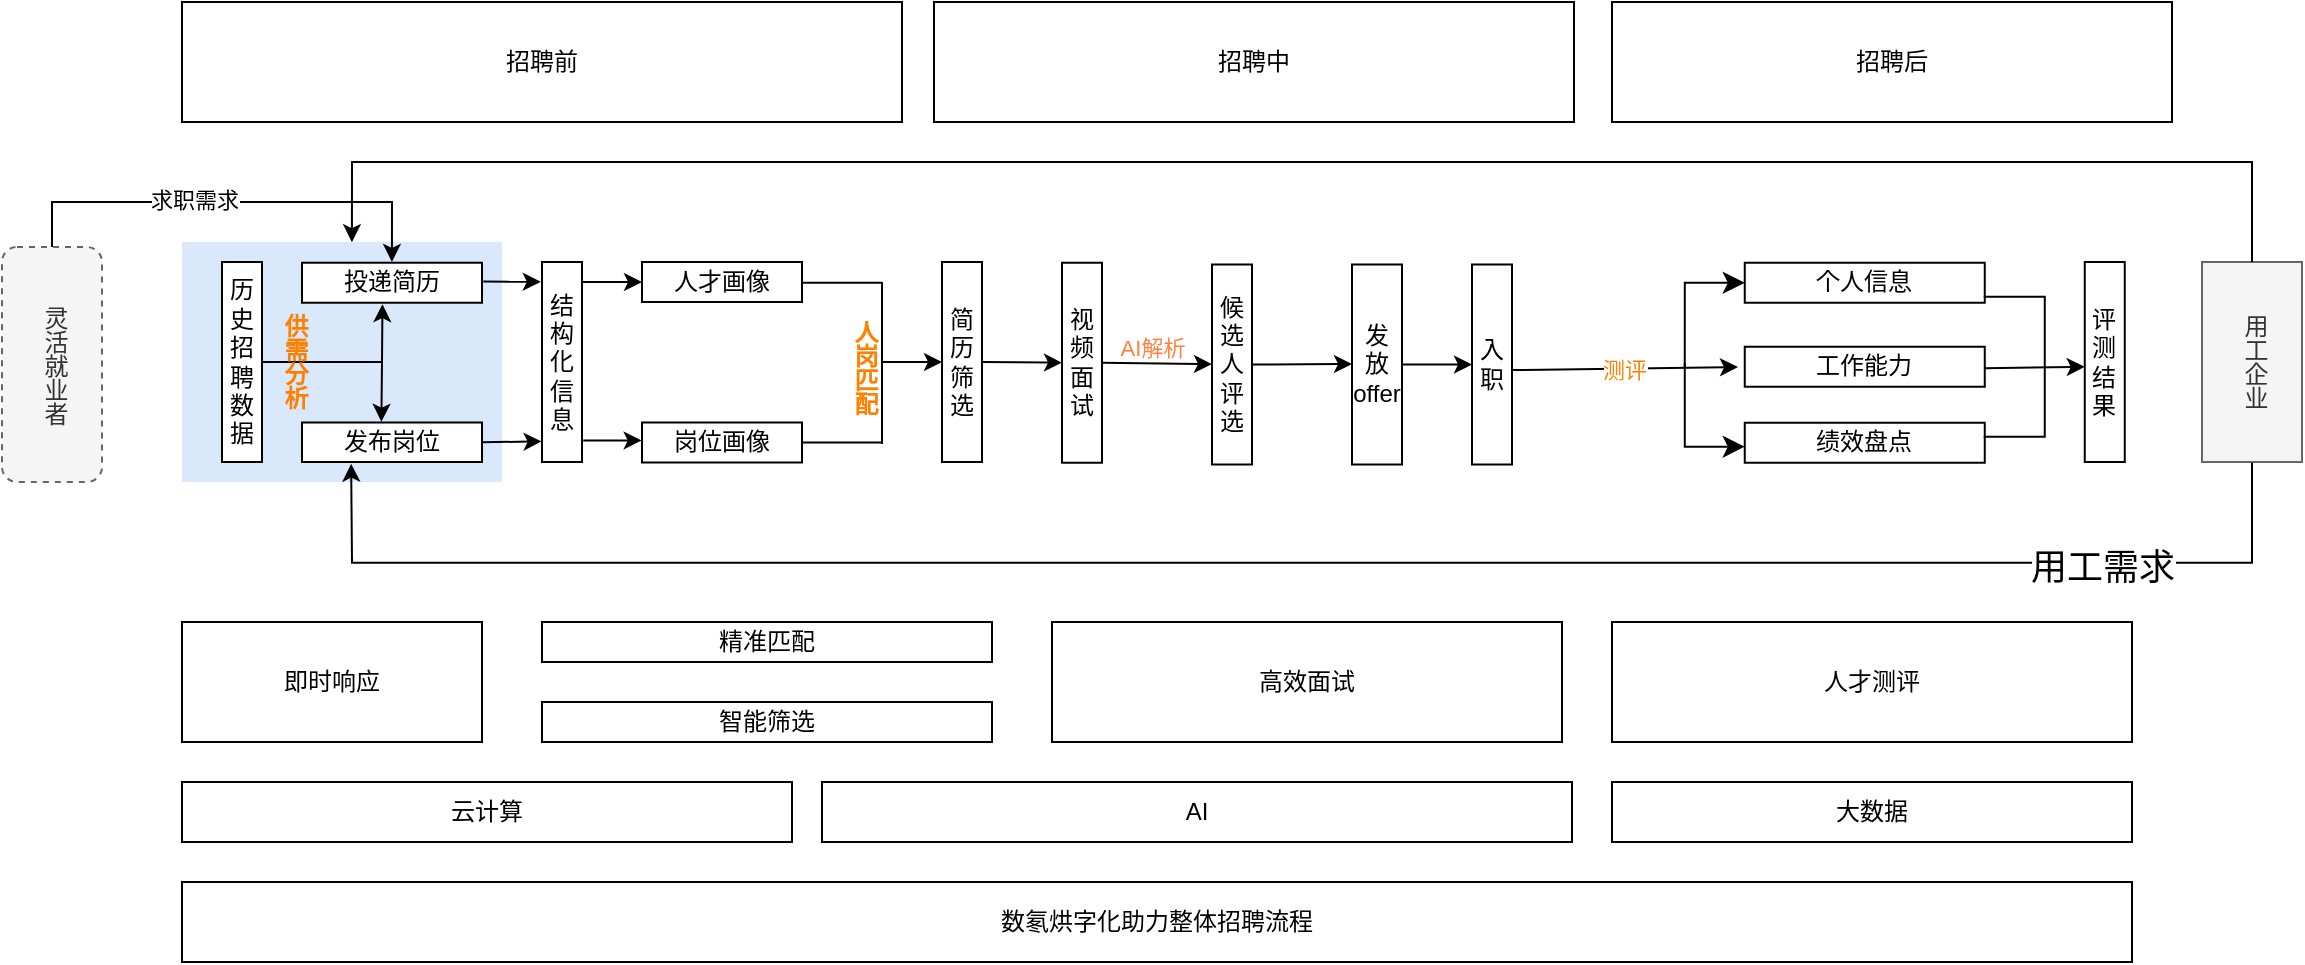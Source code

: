 <mxfile version="24.4.13" type="github">
  <diagram name="Page-1" id="OvC9usSgJgSxYnSor2t8">
    <mxGraphModel dx="2750" dy="1114" grid="1" gridSize="10" guides="1" tooltips="1" connect="1" arrows="1" fold="1" page="1" pageScale="1" pageWidth="850" pageHeight="1100" background="#ffffff" math="0" shadow="0">
      <root>
        <mxCell id="0" />
        <mxCell id="1" parent="0" />
        <mxCell id="UpopN2e4FFocGODJ9OR7-45" value="" style="rounded=0;whiteSpace=wrap;html=1;fillColor=#dae8fc;strokeColor=none;" vertex="1" parent="1">
          <mxGeometry x="-535" y="640" width="160" height="120" as="geometry" />
        </mxCell>
        <mxCell id="eVf1ZyIzbr-brX2mgaoc-1" value="招聘中" style="rounded=0;whiteSpace=wrap;html=1;" parent="1" vertex="1">
          <mxGeometry x="-159" y="520" width="320" height="60" as="geometry" />
        </mxCell>
        <mxCell id="eVf1ZyIzbr-brX2mgaoc-4" value="招聘后" style="rounded=0;whiteSpace=wrap;html=1;" parent="1" vertex="1">
          <mxGeometry x="180" y="520" width="280" height="60" as="geometry" />
        </mxCell>
        <mxCell id="eVf1ZyIzbr-brX2mgaoc-5" value="云计算" style="rounded=0;whiteSpace=wrap;html=1;" parent="1" vertex="1">
          <mxGeometry x="-535" y="910" width="305" height="30" as="geometry" />
        </mxCell>
        <mxCell id="eVf1ZyIzbr-brX2mgaoc-6" value="AI" style="rounded=0;whiteSpace=wrap;html=1;" parent="1" vertex="1">
          <mxGeometry x="-215" y="910" width="375" height="30" as="geometry" />
        </mxCell>
        <mxCell id="eVf1ZyIzbr-brX2mgaoc-7" value="大数据" style="rounded=0;whiteSpace=wrap;html=1;" parent="1" vertex="1">
          <mxGeometry x="180" y="910" width="260" height="30" as="geometry" />
        </mxCell>
        <mxCell id="eVf1ZyIzbr-brX2mgaoc-8" value="数氡烘字化助力整体招聘流程" style="rounded=0;whiteSpace=wrap;html=1;" parent="1" vertex="1">
          <mxGeometry x="-535" y="960" width="975" height="40" as="geometry" />
        </mxCell>
        <mxCell id="eVf1ZyIzbr-brX2mgaoc-9" value="即时响应" style="rounded=0;whiteSpace=wrap;html=1;" parent="1" vertex="1">
          <mxGeometry x="-535" y="830" width="150" height="60" as="geometry" />
        </mxCell>
        <mxCell id="eVf1ZyIzbr-brX2mgaoc-10" value="精准匹配" style="rounded=0;whiteSpace=wrap;html=1;" parent="1" vertex="1">
          <mxGeometry x="-355" y="830" width="225" height="20" as="geometry" />
        </mxCell>
        <mxCell id="eVf1ZyIzbr-brX2mgaoc-11" value="智能筛选" style="rounded=0;whiteSpace=wrap;html=1;" parent="1" vertex="1">
          <mxGeometry x="-355" y="870" width="225" height="20" as="geometry" />
        </mxCell>
        <mxCell id="eVf1ZyIzbr-brX2mgaoc-13" value="高效面试" style="rounded=0;whiteSpace=wrap;html=1;" parent="1" vertex="1">
          <mxGeometry x="-100" y="830" width="255" height="60" as="geometry" />
        </mxCell>
        <mxCell id="eVf1ZyIzbr-brX2mgaoc-15" value="人才测评" style="rounded=0;whiteSpace=wrap;html=1;" parent="1" vertex="1">
          <mxGeometry x="180" y="830" width="260" height="60" as="geometry" />
        </mxCell>
        <mxCell id="eVf1ZyIzbr-brX2mgaoc-16" value="结构化信息" style="rounded=0;whiteSpace=wrap;html=1;" parent="1" vertex="1">
          <mxGeometry x="-355" y="650" width="20" height="100" as="geometry" />
        </mxCell>
        <mxCell id="eVf1ZyIzbr-brX2mgaoc-18" value="灵活就业者" style="rounded=1;whiteSpace=wrap;html=1;dashed=1;fillColor=#f5f5f5;fontColor=#333333;strokeColor=#666666;gradientColor=none;horizontal=1;textDirection=vertical-lr;" parent="1" vertex="1">
          <mxGeometry x="-625" y="642.5" width="50" height="117.5" as="geometry" />
        </mxCell>
        <mxCell id="eVf1ZyIzbr-brX2mgaoc-19" value="投递简历" style="rounded=0;whiteSpace=wrap;html=1;" parent="1" vertex="1">
          <mxGeometry x="-475" y="650.37" width="90" height="20" as="geometry" />
        </mxCell>
        <mxCell id="eVf1ZyIzbr-brX2mgaoc-20" value="发布岗位" style="rounded=0;whiteSpace=wrap;html=1;" parent="1" vertex="1">
          <mxGeometry x="-475" y="730.25" width="90" height="19.75" as="geometry" />
        </mxCell>
        <mxCell id="eVf1ZyIzbr-brX2mgaoc-22" value="历史招聘数据" style="rounded=0;whiteSpace=wrap;html=1;fillColor=default;" parent="1" vertex="1">
          <mxGeometry x="-515" y="650" width="20" height="100" as="geometry" />
        </mxCell>
        <mxCell id="eVf1ZyIzbr-brX2mgaoc-23" value="人才画像" style="rounded=0;whiteSpace=wrap;html=1;" parent="1" vertex="1">
          <mxGeometry x="-305" y="650" width="80" height="20" as="geometry" />
        </mxCell>
        <mxCell id="eVf1ZyIzbr-brX2mgaoc-24" value="岗位画像" style="rounded=0;whiteSpace=wrap;html=1;" parent="1" vertex="1">
          <mxGeometry x="-305" y="730.25" width="80" height="20" as="geometry" />
        </mxCell>
        <mxCell id="eVf1ZyIzbr-brX2mgaoc-27" value="简历筛选" style="rounded=0;whiteSpace=wrap;html=1;" parent="1" vertex="1">
          <mxGeometry x="-155" y="650" width="20" height="100" as="geometry" />
        </mxCell>
        <mxCell id="eVf1ZyIzbr-brX2mgaoc-29" value="视频面试" style="rounded=0;whiteSpace=wrap;html=1;" parent="1" vertex="1">
          <mxGeometry x="-95" y="650.37" width="20" height="100" as="geometry" />
        </mxCell>
        <mxCell id="eVf1ZyIzbr-brX2mgaoc-30" value="发放offer" style="rounded=0;whiteSpace=wrap;html=1;" parent="1" vertex="1">
          <mxGeometry x="50" y="651.25" width="25" height="100" as="geometry" />
        </mxCell>
        <mxCell id="eVf1ZyIzbr-brX2mgaoc-34" value="个人信息" style="rounded=0;whiteSpace=wrap;html=1;" parent="1" vertex="1">
          <mxGeometry x="246.38" y="650.37" width="120" height="20" as="geometry" />
        </mxCell>
        <mxCell id="eVf1ZyIzbr-brX2mgaoc-35" value="工作能力" style="rounded=0;whiteSpace=wrap;html=1;" parent="1" vertex="1">
          <mxGeometry x="246.38" y="692.37" width="120" height="20" as="geometry" />
        </mxCell>
        <mxCell id="eVf1ZyIzbr-brX2mgaoc-36" value="绩效盘点" style="rounded=0;whiteSpace=wrap;html=1;" parent="1" vertex="1">
          <mxGeometry x="246.38" y="730.37" width="120" height="20" as="geometry" />
        </mxCell>
        <mxCell id="eVf1ZyIzbr-brX2mgaoc-37" value="评测结果" style="rounded=0;whiteSpace=wrap;html=1;" parent="1" vertex="1">
          <mxGeometry x="416.38" y="650" width="20" height="100" as="geometry" />
        </mxCell>
        <mxCell id="UpopN2e4FFocGODJ9OR7-4" value="" style="endArrow=none;html=1;rounded=0;exitX=1;exitY=0.5;exitDx=0;exitDy=0;" edge="1" parent="1" source="eVf1ZyIzbr-brX2mgaoc-22">
          <mxGeometry width="50" height="50" relative="1" as="geometry">
            <mxPoint x="-515" y="740" as="sourcePoint" />
            <mxPoint x="-435" y="700" as="targetPoint" />
          </mxGeometry>
        </mxCell>
        <mxCell id="UpopN2e4FFocGODJ9OR7-5" value="" style="endArrow=classic;startArrow=classic;html=1;rounded=0;entryX=0.447;entryY=1.037;entryDx=0;entryDy=0;entryPerimeter=0;exitX=0.441;exitY=-0.019;exitDx=0;exitDy=0;exitPerimeter=0;" edge="1" parent="1" source="eVf1ZyIzbr-brX2mgaoc-20" target="eVf1ZyIzbr-brX2mgaoc-19">
          <mxGeometry width="50" height="50" relative="1" as="geometry">
            <mxPoint x="-430" y="727.281" as="sourcePoint" />
            <mxPoint x="-429.82" y="670.37" as="targetPoint" />
            <Array as="points">
              <mxPoint x="-435" y="700" />
            </Array>
          </mxGeometry>
        </mxCell>
        <mxCell id="UpopN2e4FFocGODJ9OR7-13" value="" style="endArrow=classic;html=1;rounded=0;entryX=-0.03;entryY=0.099;entryDx=0;entryDy=0;entryPerimeter=0;exitX=1.007;exitY=0.47;exitDx=0;exitDy=0;exitPerimeter=0;" edge="1" parent="1" source="eVf1ZyIzbr-brX2mgaoc-19" target="eVf1ZyIzbr-brX2mgaoc-16">
          <mxGeometry width="50" height="50" relative="1" as="geometry">
            <mxPoint x="-382" y="658" as="sourcePoint" />
            <mxPoint x="-355" y="700" as="targetPoint" />
          </mxGeometry>
        </mxCell>
        <mxCell id="UpopN2e4FFocGODJ9OR7-15" value="" style="endArrow=classic;html=1;rounded=0;exitX=1;exitY=0.5;exitDx=0;exitDy=0;entryX=-0.01;entryY=0.897;entryDx=0;entryDy=0;entryPerimeter=0;" edge="1" parent="1" source="eVf1ZyIzbr-brX2mgaoc-20" target="eVf1ZyIzbr-brX2mgaoc-16">
          <mxGeometry width="50" height="50" relative="1" as="geometry">
            <mxPoint x="-385" y="750" as="sourcePoint" />
            <mxPoint x="-335" y="700" as="targetPoint" />
          </mxGeometry>
        </mxCell>
        <mxCell id="UpopN2e4FFocGODJ9OR7-16" value="" style="endArrow=classic;html=1;rounded=0;entryX=0;entryY=0.5;entryDx=0;entryDy=0;exitX=1.024;exitY=0.1;exitDx=0;exitDy=0;exitPerimeter=0;" edge="1" parent="1" source="eVf1ZyIzbr-brX2mgaoc-16" target="eVf1ZyIzbr-brX2mgaoc-23">
          <mxGeometry width="50" height="50" relative="1" as="geometry">
            <mxPoint x="-335" y="760" as="sourcePoint" />
            <mxPoint x="-295" y="710" as="targetPoint" />
          </mxGeometry>
        </mxCell>
        <mxCell id="UpopN2e4FFocGODJ9OR7-17" value="" style="endArrow=classic;html=1;rounded=0;exitX=1.03;exitY=0.893;exitDx=0;exitDy=0;exitPerimeter=0;entryX=-0.002;entryY=0.448;entryDx=0;entryDy=0;entryPerimeter=0;" edge="1" parent="1" source="eVf1ZyIzbr-brX2mgaoc-16" target="eVf1ZyIzbr-brX2mgaoc-24">
          <mxGeometry width="50" height="50" relative="1" as="geometry">
            <mxPoint x="-345" y="730" as="sourcePoint" />
            <mxPoint x="-295" y="680" as="targetPoint" />
          </mxGeometry>
        </mxCell>
        <mxCell id="UpopN2e4FFocGODJ9OR7-18" value="" style="endArrow=none;html=1;rounded=0;" edge="1" parent="1">
          <mxGeometry width="50" height="50" relative="1" as="geometry">
            <mxPoint x="-225" y="660.34" as="sourcePoint" />
            <mxPoint x="-185" y="660.34" as="targetPoint" />
          </mxGeometry>
        </mxCell>
        <mxCell id="UpopN2e4FFocGODJ9OR7-19" value="" style="endArrow=none;html=1;rounded=0;" edge="1" parent="1">
          <mxGeometry width="50" height="50" relative="1" as="geometry">
            <mxPoint x="-225" y="740.23" as="sourcePoint" />
            <mxPoint x="-185" y="740.23" as="targetPoint" />
          </mxGeometry>
        </mxCell>
        <mxCell id="UpopN2e4FFocGODJ9OR7-20" value="" style="endArrow=none;html=1;rounded=0;" edge="1" parent="1">
          <mxGeometry width="50" height="50" relative="1" as="geometry">
            <mxPoint x="-185" y="741" as="sourcePoint" />
            <mxPoint x="-185" y="660" as="targetPoint" />
          </mxGeometry>
        </mxCell>
        <mxCell id="UpopN2e4FFocGODJ9OR7-21" value="" style="endArrow=classic;html=1;rounded=0;entryX=0;entryY=0.5;entryDx=0;entryDy=0;" edge="1" parent="1" target="eVf1ZyIzbr-brX2mgaoc-27">
          <mxGeometry width="50" height="50" relative="1" as="geometry">
            <mxPoint x="-185" y="700" as="sourcePoint" />
            <mxPoint x="-135" y="652.5" as="targetPoint" />
          </mxGeometry>
        </mxCell>
        <mxCell id="UpopN2e4FFocGODJ9OR7-27" value="" style="endArrow=classic;html=1;rounded=0;entryX=0;entryY=0.5;entryDx=0;entryDy=0;exitX=1;exitY=0.5;exitDx=0;exitDy=0;" edge="1" parent="1" source="eVf1ZyIzbr-brX2mgaoc-27" target="eVf1ZyIzbr-brX2mgaoc-29">
          <mxGeometry width="50" height="50" relative="1" as="geometry">
            <mxPoint x="-165" y="752.5" as="sourcePoint" />
            <mxPoint x="-115" y="702.5" as="targetPoint" />
          </mxGeometry>
        </mxCell>
        <mxCell id="UpopN2e4FFocGODJ9OR7-28" value="" style="endArrow=classic;html=1;rounded=0;entryX=-0.028;entryY=0.507;entryDx=0;entryDy=0;entryPerimeter=0;exitX=0.98;exitY=0.528;exitDx=0;exitDy=0;exitPerimeter=0;" edge="1" parent="1" source="eVf1ZyIzbr-brX2mgaoc-33" target="eVf1ZyIzbr-brX2mgaoc-35">
          <mxGeometry relative="1" as="geometry">
            <mxPoint x="155" y="701.76" as="sourcePoint" />
            <mxPoint x="255" y="701.76" as="targetPoint" />
          </mxGeometry>
        </mxCell>
        <mxCell id="UpopN2e4FFocGODJ9OR7-29" value="测评" style="edgeLabel;resizable=0;html=1;;align=center;verticalAlign=middle;fontColor=#ff8000;" connectable="0" vertex="1" parent="UpopN2e4FFocGODJ9OR7-28">
          <mxGeometry relative="1" as="geometry" />
        </mxCell>
        <mxCell id="UpopN2e4FFocGODJ9OR7-32" value="" style="edgeStyle=segmentEdgeStyle;endArrow=classic;html=1;curved=0;rounded=0;endSize=8;startSize=8;entryX=0;entryY=0.5;entryDx=0;entryDy=0;" edge="1" parent="1">
          <mxGeometry width="50" height="50" relative="1" as="geometry">
            <mxPoint x="216.38" y="700.37" as="sourcePoint" />
            <mxPoint x="246.38" y="742.362" as="targetPoint" />
            <Array as="points">
              <mxPoint x="216.38" y="742.362" />
            </Array>
          </mxGeometry>
        </mxCell>
        <mxCell id="UpopN2e4FFocGODJ9OR7-36" value="" style="shape=partialRectangle;whiteSpace=wrap;html=1;bottom=1;right=1;left=1;top=0;fillColor=none;routingCenterX=-0.5;direction=north;" vertex="1" parent="1">
          <mxGeometry x="366.38" y="667.37" width="30" height="70" as="geometry" />
        </mxCell>
        <mxCell id="UpopN2e4FFocGODJ9OR7-37" value="" style="endArrow=classic;html=1;rounded=0;exitX=0.549;exitY=0.06;exitDx=0;exitDy=0;exitPerimeter=0;" edge="1" parent="1">
          <mxGeometry width="50" height="50" relative="1" as="geometry">
            <mxPoint x="366.38" y="703.15" as="sourcePoint" />
            <mxPoint x="416.38" y="702.37" as="targetPoint" />
          </mxGeometry>
        </mxCell>
        <mxCell id="UpopN2e4FFocGODJ9OR7-38" value="用工企业" style="rounded=0;whiteSpace=wrap;html=1;horizontal=1;textDirection=vertical-lr;fillColor=#f5f5f5;fontColor=#333333;strokeColor=#666666;" vertex="1" parent="1">
          <mxGeometry x="475" y="650" width="50" height="100" as="geometry" />
        </mxCell>
        <mxCell id="UpopN2e4FFocGODJ9OR7-39" value="" style="endArrow=classic;html=1;rounded=0;exitX=1;exitY=0.5;exitDx=0;exitDy=0;" edge="1" parent="1" source="eVf1ZyIzbr-brX2mgaoc-31">
          <mxGeometry relative="1" as="geometry">
            <mxPoint x="15" y="700.91" as="sourcePoint" />
            <mxPoint x="50" y="701" as="targetPoint" />
          </mxGeometry>
        </mxCell>
        <mxCell id="UpopN2e4FFocGODJ9OR7-47" value="" style="endArrow=classic;html=1;rounded=0;exitX=1;exitY=0.5;exitDx=0;exitDy=0;" edge="1" parent="1" source="eVf1ZyIzbr-brX2mgaoc-29" target="eVf1ZyIzbr-brX2mgaoc-31">
          <mxGeometry relative="1" as="geometry">
            <mxPoint x="-75" y="700" as="sourcePoint" />
            <mxPoint x="15" y="701.83" as="targetPoint" />
          </mxGeometry>
        </mxCell>
        <mxCell id="UpopN2e4FFocGODJ9OR7-48" value="AI解析" style="edgeLabel;resizable=0;html=1;;align=center;verticalAlign=middle;rotation=0;container=0;comic=0;fontColor=#ff8040;" connectable="0" vertex="1" parent="UpopN2e4FFocGODJ9OR7-47">
          <mxGeometry relative="1" as="geometry">
            <mxPoint x="-3" y="-8" as="offset" />
          </mxGeometry>
        </mxCell>
        <mxCell id="eVf1ZyIzbr-brX2mgaoc-31" value="候选人评选" style="rounded=0;whiteSpace=wrap;html=1;" parent="1" vertex="1">
          <mxGeometry x="-20" y="651.25" width="20" height="100" as="geometry" />
        </mxCell>
        <mxCell id="UpopN2e4FFocGODJ9OR7-50" value="" style="endArrow=classic;html=1;rounded=0;entryX=0;entryY=0.5;entryDx=0;entryDy=0;exitX=1;exitY=0.5;exitDx=0;exitDy=0;" edge="1" parent="1" source="eVf1ZyIzbr-brX2mgaoc-30" target="eVf1ZyIzbr-brX2mgaoc-33">
          <mxGeometry relative="1" as="geometry">
            <mxPoint x="90" y="700" as="sourcePoint" />
            <mxPoint x="195" y="702.85" as="targetPoint" />
          </mxGeometry>
        </mxCell>
        <mxCell id="eVf1ZyIzbr-brX2mgaoc-33" value="入职" style="rounded=0;whiteSpace=wrap;html=1;" parent="1" vertex="1">
          <mxGeometry x="110" y="651.25" width="20" height="100" as="geometry" />
        </mxCell>
        <mxCell id="UpopN2e4FFocGODJ9OR7-51" value="" style="edgeStyle=segmentEdgeStyle;endArrow=classic;html=1;curved=0;rounded=0;endSize=8;startSize=8;entryX=0;entryY=0.5;entryDx=0;entryDy=0;" edge="1" parent="1">
          <mxGeometry width="50" height="50" relative="1" as="geometry">
            <mxPoint x="216.38" y="702.373" as="sourcePoint" />
            <mxPoint x="246.38" y="660.382" as="targetPoint" />
            <Array as="points">
              <mxPoint x="216.38" y="660.382" />
            </Array>
          </mxGeometry>
        </mxCell>
        <mxCell id="UpopN2e4FFocGODJ9OR7-53" value="" style="endArrow=classic;html=1;rounded=0;entryX=0.531;entryY=0.001;entryDx=0;entryDy=0;entryPerimeter=0;" edge="1" parent="1" target="UpopN2e4FFocGODJ9OR7-45">
          <mxGeometry width="50" height="50" relative="1" as="geometry">
            <mxPoint x="500" y="650" as="sourcePoint" />
            <mxPoint x="-520" y="600" as="targetPoint" />
            <Array as="points">
              <mxPoint x="500" y="600" />
              <mxPoint x="-320" y="600" />
              <mxPoint x="-450" y="600" />
            </Array>
          </mxGeometry>
        </mxCell>
        <mxCell id="UpopN2e4FFocGODJ9OR7-57" value="" style="endArrow=classic;html=1;rounded=0;entryX=0.656;entryY=0.083;entryDx=0;entryDy=0;entryPerimeter=0;" edge="1" parent="1" target="UpopN2e4FFocGODJ9OR7-45">
          <mxGeometry width="50" height="50" relative="1" as="geometry">
            <mxPoint x="-600" y="642.5" as="sourcePoint" />
            <mxPoint x="-420" y="620" as="targetPoint" />
            <Array as="points">
              <mxPoint x="-600" y="620" />
              <mxPoint x="-430" y="620" />
            </Array>
          </mxGeometry>
        </mxCell>
        <mxCell id="UpopN2e4FFocGODJ9OR7-59" value="求职需求" style="edgeLabel;html=1;align=center;verticalAlign=middle;resizable=0;points=[];" vertex="1" connectable="0" parent="UpopN2e4FFocGODJ9OR7-57">
          <mxGeometry x="-0.159" y="1" relative="1" as="geometry">
            <mxPoint as="offset" />
          </mxGeometry>
        </mxCell>
        <mxCell id="UpopN2e4FFocGODJ9OR7-61" value="供需分析" style="text;html=1;align=center;verticalAlign=middle;resizable=0;points=[];autosize=1;strokeColor=none;fillColor=none;textDirection=vertical-lr;fontColor=#ff8000;horizontal=1;fontSize=12;fontStyle=1" vertex="1" parent="1">
          <mxGeometry x="-515" y="697" width="70" height="30" as="geometry" />
        </mxCell>
        <mxCell id="UpopN2e4FFocGODJ9OR7-58" value="" style="endArrow=classic;html=1;rounded=0;entryX=0.273;entryY=1.042;entryDx=0;entryDy=0;entryPerimeter=0;" edge="1" parent="1" target="eVf1ZyIzbr-brX2mgaoc-20">
          <mxGeometry width="50" height="50" relative="1" as="geometry">
            <mxPoint x="500" y="750.37" as="sourcePoint" />
            <mxPoint x="-450" y="760.37" as="targetPoint" />
            <Array as="points">
              <mxPoint x="500" y="800.37" />
              <mxPoint x="-320" y="800.37" />
              <mxPoint x="-450" y="800.37" />
            </Array>
          </mxGeometry>
        </mxCell>
        <mxCell id="UpopN2e4FFocGODJ9OR7-60" value="用工需求" style="edgeLabel;html=1;align=center;verticalAlign=middle;resizable=0;points=[];fontSize=18;" vertex="1" connectable="0" parent="UpopN2e4FFocGODJ9OR7-58">
          <mxGeometry x="-0.832" y="2" relative="1" as="geometry">
            <mxPoint x="-37" as="offset" />
          </mxGeometry>
        </mxCell>
        <mxCell id="UpopN2e4FFocGODJ9OR7-68" value="人岗匹配" style="text;html=1;align=center;verticalAlign=middle;resizable=0;points=[];autosize=1;strokeColor=none;fillColor=none;textDirection=vertical-lr;fontColor=#ff8000;horizontal=1;fontSize=12;fontStyle=1" vertex="1" parent="1">
          <mxGeometry x="-230" y="700.37" width="70" height="30" as="geometry" />
        </mxCell>
        <mxCell id="UpopN2e4FFocGODJ9OR7-72" value="招聘前" style="rounded=0;whiteSpace=wrap;html=1;" vertex="1" parent="1">
          <mxGeometry x="-535" y="520" width="360" height="60" as="geometry" />
        </mxCell>
      </root>
    </mxGraphModel>
  </diagram>
</mxfile>
